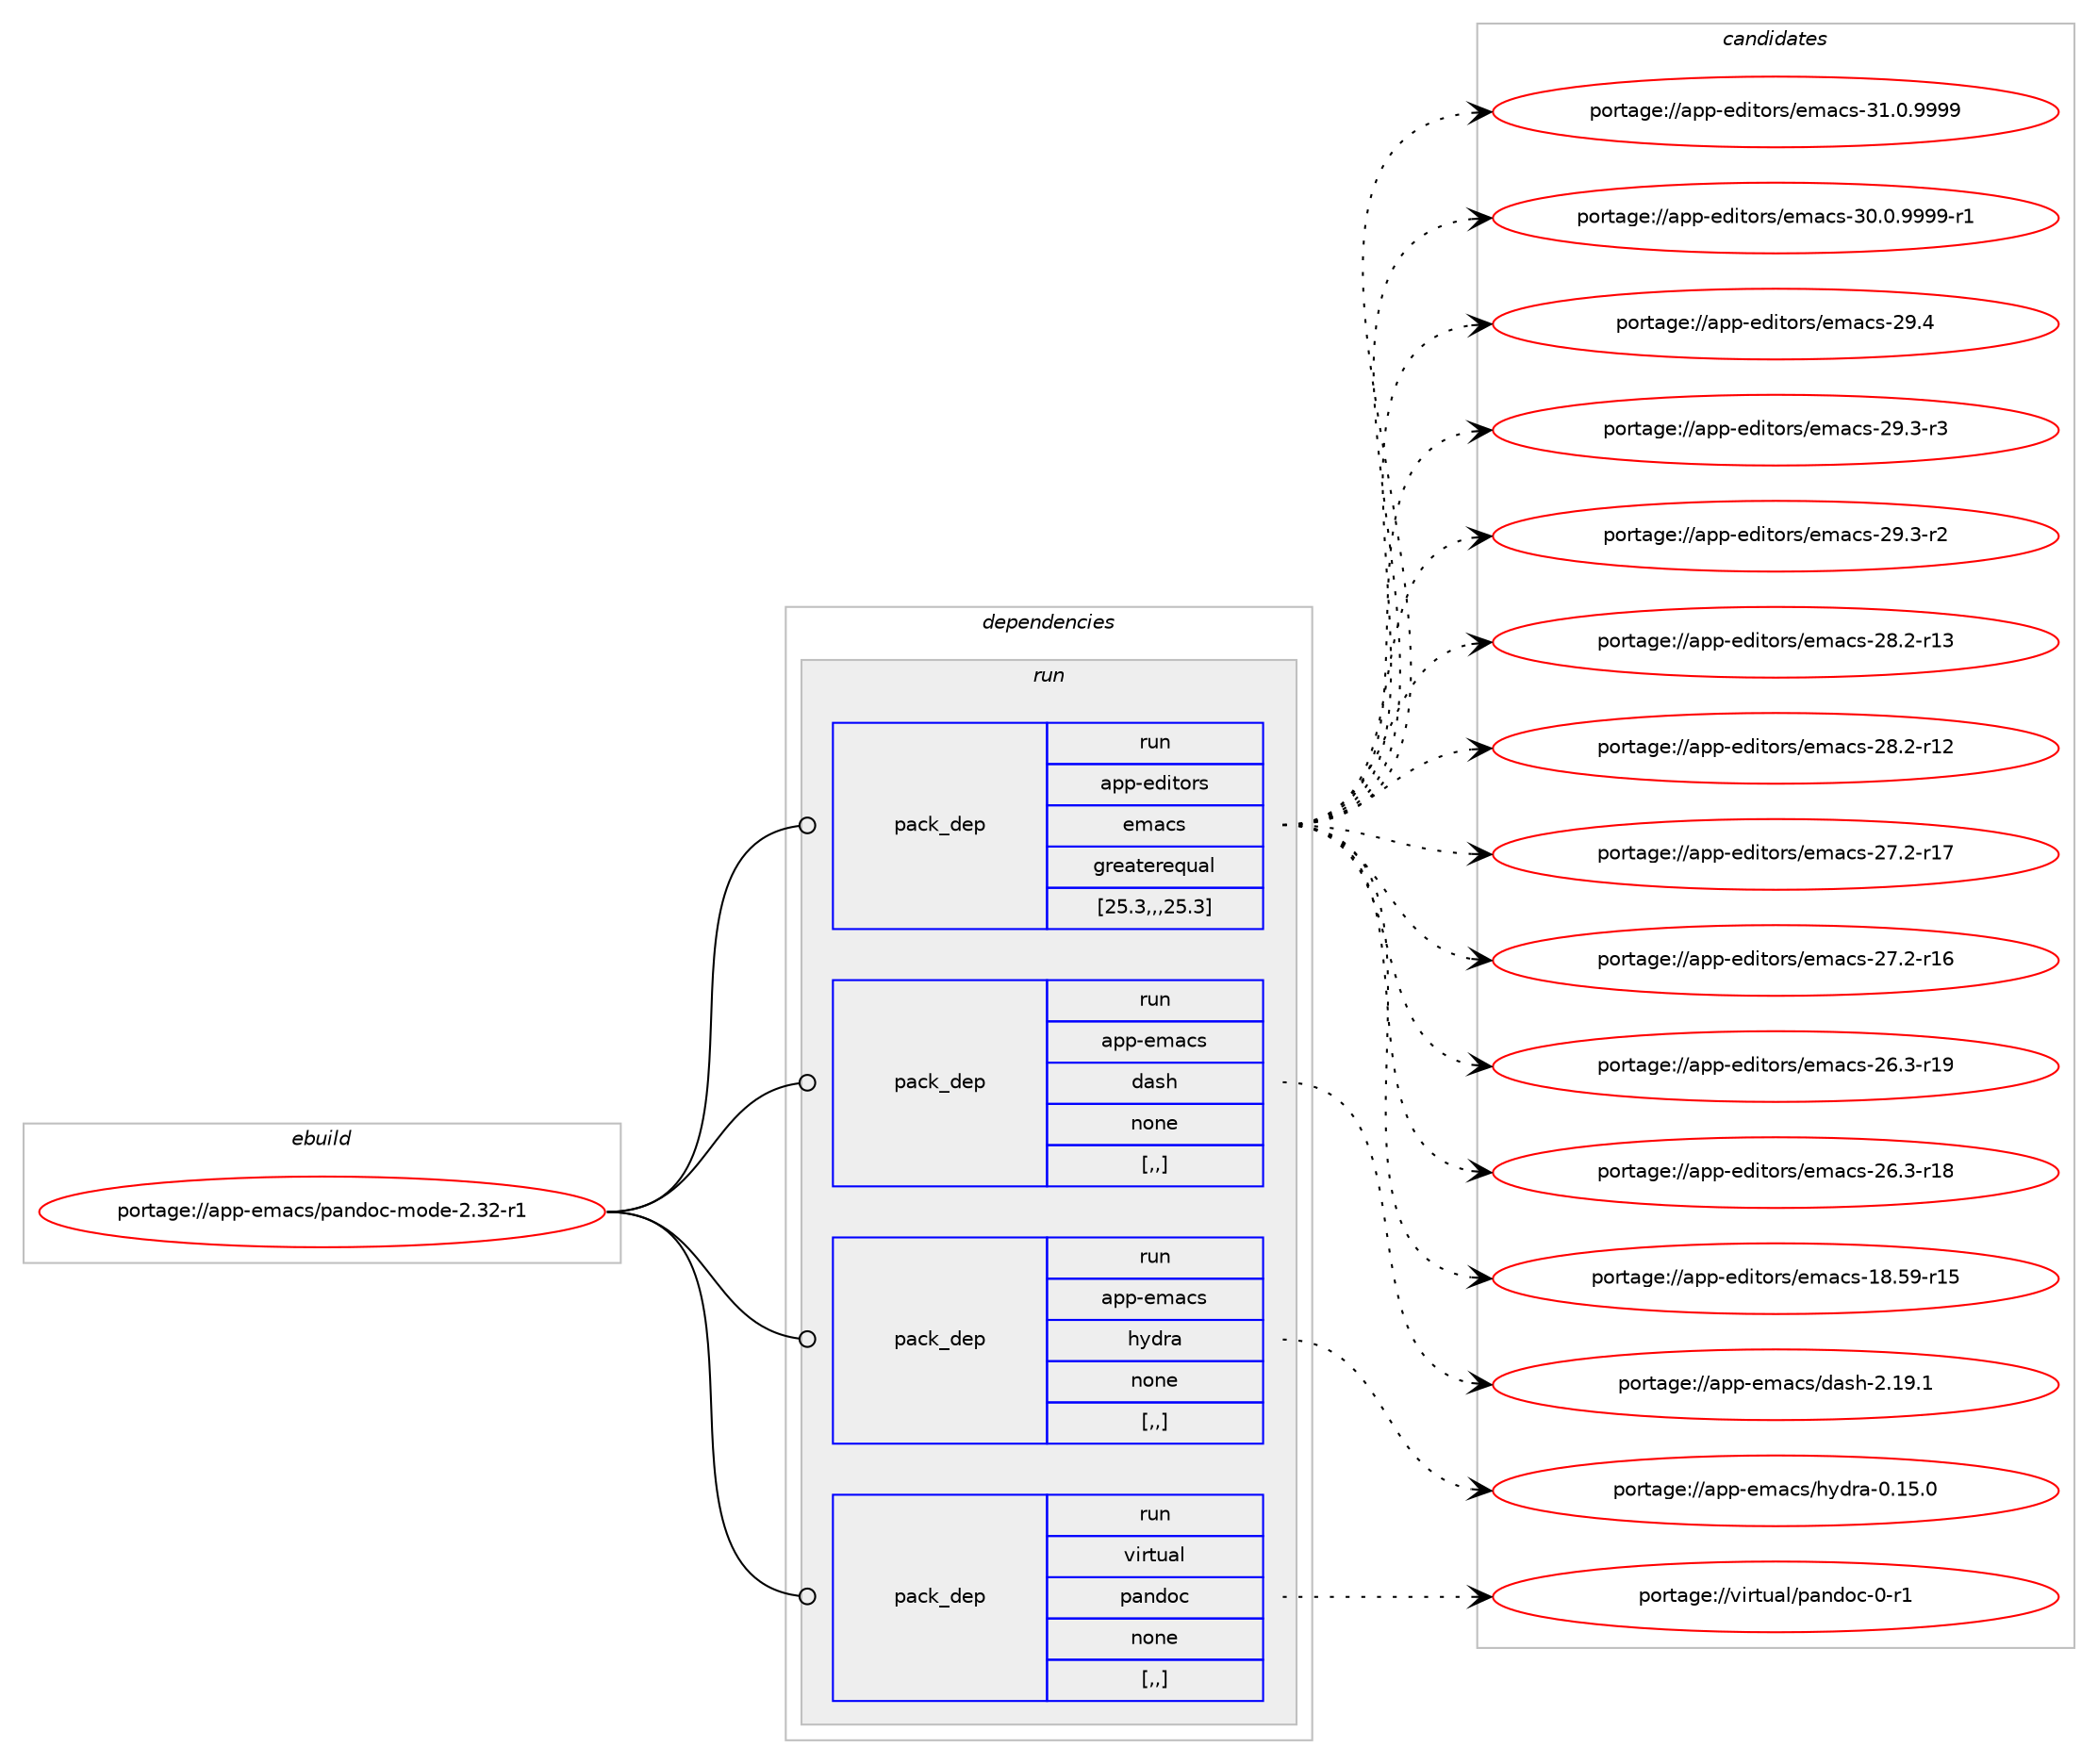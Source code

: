 digraph prolog {

# *************
# Graph options
# *************

newrank=true;
concentrate=true;
compound=true;
graph [rankdir=LR,fontname=Helvetica,fontsize=10,ranksep=1.5];#, ranksep=2.5, nodesep=0.2];
edge  [arrowhead=vee];
node  [fontname=Helvetica,fontsize=10];

# **********
# The ebuild
# **********

subgraph cluster_leftcol {
color=gray;
rank=same;
label=<<i>ebuild</i>>;
id [label="portage://app-emacs/pandoc-mode-2.32-r1", color=red, width=4, href="../app-emacs/pandoc-mode-2.32-r1.svg"];
}

# ****************
# The dependencies
# ****************

subgraph cluster_midcol {
color=gray;
label=<<i>dependencies</i>>;
subgraph cluster_compile {
fillcolor="#eeeeee";
style=filled;
label=<<i>compile</i>>;
}
subgraph cluster_compileandrun {
fillcolor="#eeeeee";
style=filled;
label=<<i>compile and run</i>>;
}
subgraph cluster_run {
fillcolor="#eeeeee";
style=filled;
label=<<i>run</i>>;
subgraph pack16709 {
dependency23022 [label=<<TABLE BORDER="0" CELLBORDER="1" CELLSPACING="0" CELLPADDING="4" WIDTH="220"><TR><TD ROWSPAN="6" CELLPADDING="30">pack_dep</TD></TR><TR><TD WIDTH="110">run</TD></TR><TR><TD>app-editors</TD></TR><TR><TD>emacs</TD></TR><TR><TD>greaterequal</TD></TR><TR><TD>[25.3,,,25.3]</TD></TR></TABLE>>, shape=none, color=blue];
}
id:e -> dependency23022:w [weight=20,style="solid",arrowhead="odot"];
subgraph pack16710 {
dependency23023 [label=<<TABLE BORDER="0" CELLBORDER="1" CELLSPACING="0" CELLPADDING="4" WIDTH="220"><TR><TD ROWSPAN="6" CELLPADDING="30">pack_dep</TD></TR><TR><TD WIDTH="110">run</TD></TR><TR><TD>app-emacs</TD></TR><TR><TD>dash</TD></TR><TR><TD>none</TD></TR><TR><TD>[,,]</TD></TR></TABLE>>, shape=none, color=blue];
}
id:e -> dependency23023:w [weight=20,style="solid",arrowhead="odot"];
subgraph pack16711 {
dependency23024 [label=<<TABLE BORDER="0" CELLBORDER="1" CELLSPACING="0" CELLPADDING="4" WIDTH="220"><TR><TD ROWSPAN="6" CELLPADDING="30">pack_dep</TD></TR><TR><TD WIDTH="110">run</TD></TR><TR><TD>app-emacs</TD></TR><TR><TD>hydra</TD></TR><TR><TD>none</TD></TR><TR><TD>[,,]</TD></TR></TABLE>>, shape=none, color=blue];
}
id:e -> dependency23024:w [weight=20,style="solid",arrowhead="odot"];
subgraph pack16712 {
dependency23025 [label=<<TABLE BORDER="0" CELLBORDER="1" CELLSPACING="0" CELLPADDING="4" WIDTH="220"><TR><TD ROWSPAN="6" CELLPADDING="30">pack_dep</TD></TR><TR><TD WIDTH="110">run</TD></TR><TR><TD>virtual</TD></TR><TR><TD>pandoc</TD></TR><TR><TD>none</TD></TR><TR><TD>[,,]</TD></TR></TABLE>>, shape=none, color=blue];
}
id:e -> dependency23025:w [weight=20,style="solid",arrowhead="odot"];
}
}

# **************
# The candidates
# **************

subgraph cluster_choices {
rank=same;
color=gray;
label=<<i>candidates</i>>;

subgraph choice16709 {
color=black;
nodesep=1;
choice971121124510110010511611111411547101109979911545514946484657575757 [label="portage://app-editors/emacs-31.0.9999", color=red, width=4,href="../app-editors/emacs-31.0.9999.svg"];
choice9711211245101100105116111114115471011099799115455148464846575757574511449 [label="portage://app-editors/emacs-30.0.9999-r1", color=red, width=4,href="../app-editors/emacs-30.0.9999-r1.svg"];
choice97112112451011001051161111141154710110997991154550574652 [label="portage://app-editors/emacs-29.4", color=red, width=4,href="../app-editors/emacs-29.4.svg"];
choice971121124510110010511611111411547101109979911545505746514511451 [label="portage://app-editors/emacs-29.3-r3", color=red, width=4,href="../app-editors/emacs-29.3-r3.svg"];
choice971121124510110010511611111411547101109979911545505746514511450 [label="portage://app-editors/emacs-29.3-r2", color=red, width=4,href="../app-editors/emacs-29.3-r2.svg"];
choice97112112451011001051161111141154710110997991154550564650451144951 [label="portage://app-editors/emacs-28.2-r13", color=red, width=4,href="../app-editors/emacs-28.2-r13.svg"];
choice97112112451011001051161111141154710110997991154550564650451144950 [label="portage://app-editors/emacs-28.2-r12", color=red, width=4,href="../app-editors/emacs-28.2-r12.svg"];
choice97112112451011001051161111141154710110997991154550554650451144955 [label="portage://app-editors/emacs-27.2-r17", color=red, width=4,href="../app-editors/emacs-27.2-r17.svg"];
choice97112112451011001051161111141154710110997991154550554650451144954 [label="portage://app-editors/emacs-27.2-r16", color=red, width=4,href="../app-editors/emacs-27.2-r16.svg"];
choice97112112451011001051161111141154710110997991154550544651451144957 [label="portage://app-editors/emacs-26.3-r19", color=red, width=4,href="../app-editors/emacs-26.3-r19.svg"];
choice97112112451011001051161111141154710110997991154550544651451144956 [label="portage://app-editors/emacs-26.3-r18", color=red, width=4,href="../app-editors/emacs-26.3-r18.svg"];
choice9711211245101100105116111114115471011099799115454956465357451144953 [label="portage://app-editors/emacs-18.59-r15", color=red, width=4,href="../app-editors/emacs-18.59-r15.svg"];
dependency23022:e -> choice971121124510110010511611111411547101109979911545514946484657575757:w [style=dotted,weight="100"];
dependency23022:e -> choice9711211245101100105116111114115471011099799115455148464846575757574511449:w [style=dotted,weight="100"];
dependency23022:e -> choice97112112451011001051161111141154710110997991154550574652:w [style=dotted,weight="100"];
dependency23022:e -> choice971121124510110010511611111411547101109979911545505746514511451:w [style=dotted,weight="100"];
dependency23022:e -> choice971121124510110010511611111411547101109979911545505746514511450:w [style=dotted,weight="100"];
dependency23022:e -> choice97112112451011001051161111141154710110997991154550564650451144951:w [style=dotted,weight="100"];
dependency23022:e -> choice97112112451011001051161111141154710110997991154550564650451144950:w [style=dotted,weight="100"];
dependency23022:e -> choice97112112451011001051161111141154710110997991154550554650451144955:w [style=dotted,weight="100"];
dependency23022:e -> choice97112112451011001051161111141154710110997991154550554650451144954:w [style=dotted,weight="100"];
dependency23022:e -> choice97112112451011001051161111141154710110997991154550544651451144957:w [style=dotted,weight="100"];
dependency23022:e -> choice97112112451011001051161111141154710110997991154550544651451144956:w [style=dotted,weight="100"];
dependency23022:e -> choice9711211245101100105116111114115471011099799115454956465357451144953:w [style=dotted,weight="100"];
}
subgraph choice16710 {
color=black;
nodesep=1;
choice97112112451011099799115471009711510445504649574649 [label="portage://app-emacs/dash-2.19.1", color=red, width=4,href="../app-emacs/dash-2.19.1.svg"];
dependency23023:e -> choice97112112451011099799115471009711510445504649574649:w [style=dotted,weight="100"];
}
subgraph choice16711 {
color=black;
nodesep=1;
choice97112112451011099799115471041211001149745484649534648 [label="portage://app-emacs/hydra-0.15.0", color=red, width=4,href="../app-emacs/hydra-0.15.0.svg"];
dependency23024:e -> choice97112112451011099799115471041211001149745484649534648:w [style=dotted,weight="100"];
}
subgraph choice16712 {
color=black;
nodesep=1;
choice1181051141161179710847112971101001119945484511449 [label="portage://virtual/pandoc-0-r1", color=red, width=4,href="../virtual/pandoc-0-r1.svg"];
dependency23025:e -> choice1181051141161179710847112971101001119945484511449:w [style=dotted,weight="100"];
}
}

}
